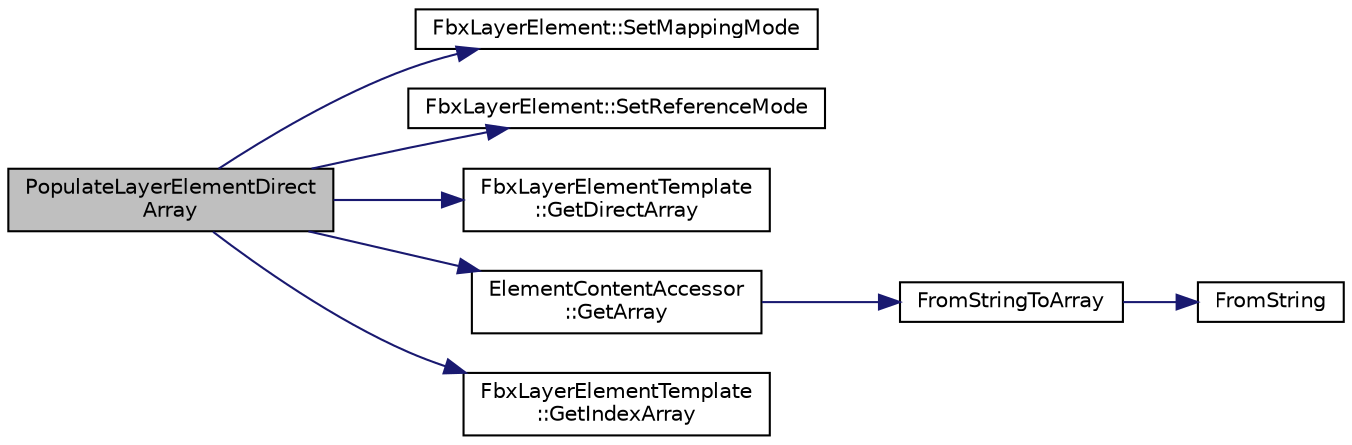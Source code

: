 digraph "PopulateLayerElementDirectArray"
{
  edge [fontname="Helvetica",fontsize="10",labelfontname="Helvetica",labelfontsize="10"];
  node [fontname="Helvetica",fontsize="10",shape=record];
  rankdir="LR";
  Node11 [label="PopulateLayerElementDirect\lArray",height=0.2,width=0.4,color="black", fillcolor="grey75", style="filled", fontcolor="black"];
  Node11 -> Node12 [color="midnightblue",fontsize="10",style="solid",fontname="Helvetica"];
  Node12 [label="FbxLayerElement::SetMappingMode",height=0.2,width=0.4,color="black", fillcolor="white", style="filled",URL="$class_fbx_layer_element.html#af6918a0a87c5df4d257198d3c6a12ee2"];
  Node11 -> Node13 [color="midnightblue",fontsize="10",style="solid",fontname="Helvetica"];
  Node13 [label="FbxLayerElement::SetReferenceMode",height=0.2,width=0.4,color="black", fillcolor="white", style="filled",URL="$class_fbx_layer_element.html#a725681d86b87ca356eda6bb681026257"];
  Node11 -> Node14 [color="midnightblue",fontsize="10",style="solid",fontname="Helvetica"];
  Node14 [label="FbxLayerElementTemplate\l::GetDirectArray",height=0.2,width=0.4,color="black", fillcolor="white", style="filled",URL="$class_fbx_layer_element_template.html#a42afd6d78d902570d7b2724cb0336226"];
  Node11 -> Node15 [color="midnightblue",fontsize="10",style="solid",fontname="Helvetica"];
  Node15 [label="ElementContentAccessor\l::GetArray",height=0.2,width=0.4,color="black", fillcolor="white", style="filled",URL="$struct_element_content_accessor.html#a412f6cb46b068e160e393f4318bcf4fc"];
  Node15 -> Node16 [color="midnightblue",fontsize="10",style="solid",fontname="Helvetica"];
  Node16 [label="FromStringToArray",height=0.2,width=0.4,color="black", fillcolor="white", style="filled",URL="$fbxcolladaiostream_8h.html#ae64059eaf59fe6c46d6b482304f5c64b"];
  Node16 -> Node17 [color="midnightblue",fontsize="10",style="solid",fontname="Helvetica"];
  Node17 [label="FromString",height=0.2,width=0.4,color="black", fillcolor="white", style="filled",URL="$fbxcolladaiostream_8h.html#ad67888713b29fb4b369bdcbcf795a7e7"];
  Node11 -> Node18 [color="midnightblue",fontsize="10",style="solid",fontname="Helvetica"];
  Node18 [label="FbxLayerElementTemplate\l::GetIndexArray",height=0.2,width=0.4,color="black", fillcolor="white", style="filled",URL="$class_fbx_layer_element_template.html#ab1494495d1944eb4b20c4c97abd6358c"];
}
